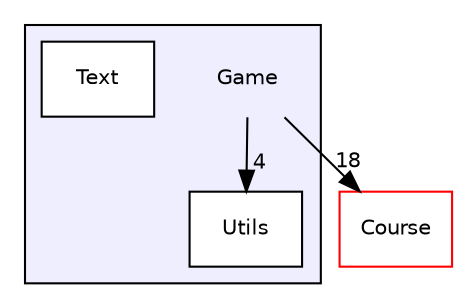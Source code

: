 digraph "Game" {
  compound=true
  node [ fontsize="10", fontname="Helvetica"];
  edge [ labelfontsize="10", labelfontname="Helvetica"];
  subgraph clusterdir_c33286056d2acf479cd8641ef845fec1 {
    graph [ bgcolor="#eeeeff", pencolor="black", label="" URL="dir_c33286056d2acf479cd8641ef845fec1.html"];
    dir_c33286056d2acf479cd8641ef845fec1 [shape=plaintext label="Game"];
    dir_20d2653406bb0a79301ebbab5c147b94 [shape=box label="Text" color="black" fillcolor="white" style="filled" URL="dir_20d2653406bb0a79301ebbab5c147b94.html"];
    dir_04811c4941b9653693f84748e3c79bc0 [shape=box label="Utils" color="black" fillcolor="white" style="filled" URL="dir_04811c4941b9653693f84748e3c79bc0.html"];
  }
  dir_e6896a8a5f37dc8990fe861f004b1f70 [shape=box label="Course" fillcolor="white" style="filled" color="red" URL="dir_e6896a8a5f37dc8990fe861f004b1f70.html"];
  dir_c33286056d2acf479cd8641ef845fec1->dir_e6896a8a5f37dc8990fe861f004b1f70 [headlabel="18", labeldistance=1.5 headhref="dir_000008_000000.html"];
  dir_c33286056d2acf479cd8641ef845fec1->dir_04811c4941b9653693f84748e3c79bc0 [headlabel="4", labeldistance=1.5 headhref="dir_000008_000010.html"];
}
